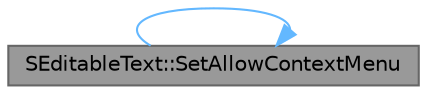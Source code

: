 digraph "SEditableText::SetAllowContextMenu"
{
 // INTERACTIVE_SVG=YES
 // LATEX_PDF_SIZE
  bgcolor="transparent";
  edge [fontname=Helvetica,fontsize=10,labelfontname=Helvetica,labelfontsize=10];
  node [fontname=Helvetica,fontsize=10,shape=box,height=0.2,width=0.4];
  rankdir="LR";
  Node1 [id="Node000001",label="SEditableText::SetAllowContextMenu",height=0.2,width=0.4,color="gray40", fillcolor="grey60", style="filled", fontcolor="black",tooltip="See the AllowContextMenu attribute."];
  Node1 -> Node1 [id="edge1_Node000001_Node000001",color="steelblue1",style="solid",tooltip=" "];
}
